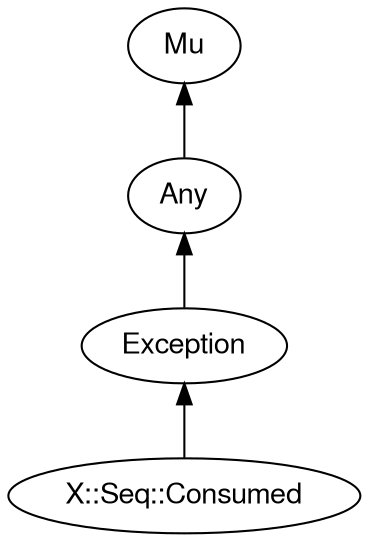 digraph "perl6-type-graph" {
    rankdir=BT;
    splines=polyline;
    overlap=false; 
    // Types
    "X::Seq::Consumed" [color="#000000", fontcolor="#000000", href="/type/X::Seq::Consumed", fontname="FreeSans"];
    "Mu" [color="#000000", fontcolor="#000000", href="/type/Mu", fontname="FreeSans"];
    "Any" [color="#000000", fontcolor="#000000", href="/type/Any", fontname="FreeSans"];
    "Exception" [color="#000000", fontcolor="#000000", href="/type/Exception", fontname="FreeSans"];

    // Superclasses
    "X::Seq::Consumed" -> "Exception" [color="#000000"];
    "Any" -> "Mu" [color="#000000"];
    "Exception" -> "Any" [color="#000000"];

    // Roles
}
